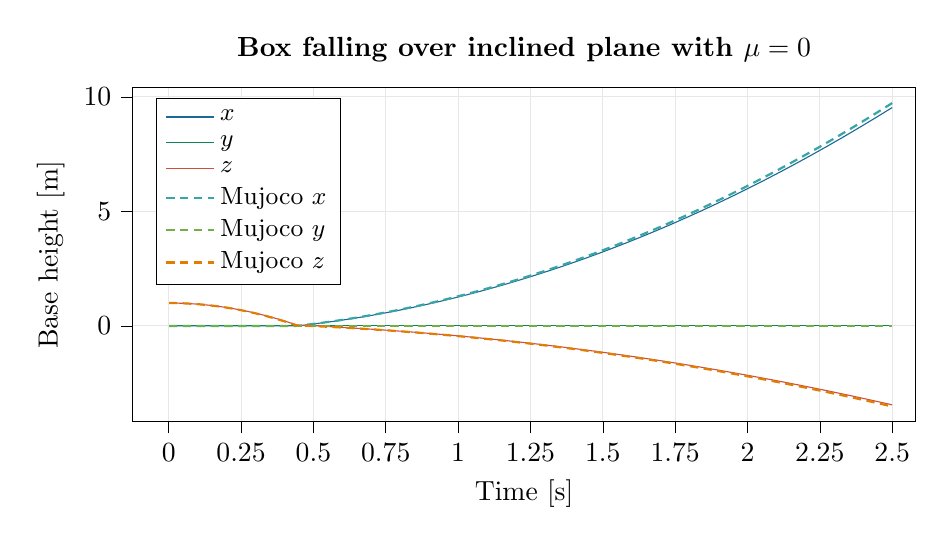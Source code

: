 % This file was created with tikzplotlib v0.10.1.
\begin{tikzpicture}
% [scale=0.6, every node/.style={scale=0.6}]

\definecolor{darkgray176}{RGB}{176,176,176}
\definecolor{darkorange2251245}{RGB}{225,124,5}
\definecolor{indianred2048062}{RGB}{204,80,62}
\definecolor{lightseagreen56166165}{RGB}{56,166,165}
\definecolor{olivedrab11517572}{RGB}{115,175,72}
\definecolor{seagreen1513384}{RGB}{15,133,84}
\definecolor{teal29105150}{RGB}{29,105,150}

\begin{axis}[
% height=3cm,
width=0.95*\textwidth,
height=0.8*\axisdefaultheight,
tick align=outside,
tick pos=left,
title={\textbf{Box falling over inclined plane with $\mu=0$}},
x grid style={darkgray176!30},
xlabel={Time [s]},
xmajorgrids,
xmin=-0.124, xmax=2.58,
xtick style={color=black},
xtick={0, 0.25, 0.5, 0.75, 1, 1.25, 1.5, 1.75, 2, 2.25, 2.5},
y grid style={darkgray176!30},
ylabel={Base height [m]},
ymajorgrids,
ymin=-4.177, ymax=10.393,
ytick style={color=black},
legend cell align={left},
legend pos=north west,
legend style={
  font=\small,
},
]
\addplot [teal29105150]
table {%
0.001 0
0.442 0.001
0.449 0.005
0.453 0.01
0.461 0.023
0.566 0.194
0.589 0.234
0.64 0.333
0.674 0.403
0.706 0.473
0.739 0.548
0.773 0.629
0.808 0.716
0.843 0.807
0.879 0.905
0.916 1.009
0.953 1.118
0.991 1.235
1.03 1.359
1.069 1.488
1.109 1.625
1.15 1.771
1.191 1.922
1.233 2.083
1.276 2.253
1.32 2.433
1.364 2.619
1.409 2.815
1.455 3.023
1.501 3.237
1.548 3.463
1.596 3.701
1.644 3.946
1.693 4.203
1.743 4.474
1.794 4.758
1.845 5.051
1.897 5.357
1.949 5.672
2.002 6.002
2.056 6.347
2.111 6.708
2.166 7.079
2.222 7.466
2.278 7.863
2.336 8.284
2.394 8.717
2.453 9.167
2.5 9.534
};
\addplot [seagreen1513384]
table {%
0.001 0
2.5 0
};
\addplot [indianred2048062]
table {%
0.001 1.0
0.013 0.999
0.025 0.997
0.037 0.993
0.049 0.988
0.062 0.981
0.075 0.972
0.088 0.962
0.102 0.949
0.116 0.934
0.131 0.916
0.146 0.896
0.162 0.871
0.179 0.843
0.196 0.812
0.214 0.776
0.232 0.736
0.251 0.691
0.271 0.64
0.291 0.585
0.312 0.523
0.334 0.453
0.356 0.379
0.379 0.296
0.403 0.204
0.427 0.107
0.443 0.042
0.45 0.024
0.454 0.022
0.458 0.021
0.47 0.02
0.482 0.017
0.494 0.013
0.507 0.007
0.52 -0.001
0.533 -0.011
0.56 -0.033
0.574 -0.046
0.585 -0.057
0.612 -0.074
0.674 -0.12
0.719 -0.156
0.76 -0.191
0.801 -0.228
0.842 -0.266
0.884 -0.308
0.926 -0.352
0.969 -0.398
1.012 -0.447
1.056 -0.499
1.1 -0.554
1.145 -0.612
1.19 -0.672
1.236 -0.736
1.283 -0.804
1.33 -0.874
1.378 -0.949
1.426 -1.026
1.475 -1.107
1.525 -1.193
1.575 -1.282
1.626 -1.376
1.677 -1.473
1.729 -1.574
1.782 -1.681
1.835 -1.791
1.889 -1.906
1.944 -2.027
1.999 -2.151
2.055 -2.281
2.112 -2.418
2.169 -2.558
2.227 -2.704
2.286 -2.856
2.345 -3.013
2.405 -3.176
2.466 -3.347
2.5 -3.444
};
\addplot [thick, lightseagreen56166165, densely dashed]
table {%
0.001 0
0.437 0.001
0.446 0.007
0.484 0.065
0.513 0.11
0.542 0.159
0.572 0.213
0.603 0.271
0.634 0.333
0.666 0.4
0.698 0.47
0.731 0.546
0.765 0.628
0.799 0.713
0.834 0.805
0.87 0.903
0.906 1.006
0.943 1.116
0.981 1.234
1.019 1.356
1.058 1.486
1.098 1.625
1.139 1.772
1.18 1.925
1.222 2.087
1.264 2.255
1.307 2.432
1.351 2.62
1.395 2.814
1.44 3.019
1.486 3.236
1.533 3.464
1.58 3.699
1.628 3.946
1.677 4.206
1.727 4.48
1.777 4.761
1.828 5.057
1.879 5.361
1.931 5.679
1.984 6.012
2.037 6.355
2.091 6.713
2.146 7.088
2.201 7.472
2.258 7.88
2.315 8.299
2.373 8.736
2.431 9.184
2.491 9.658
2.5 9.731
};
\addplot [thick, olivedrab11517572, densely dashed]
table {%
0.001 0
2.5 0
};
\addplot [thick, darkorange2251245, densely dashed]
table {%
0.001 1.0
0.013 0.999
0.025 0.997
0.037 0.993
0.049 0.988
0.062 0.981
0.075 0.972
0.088 0.961
0.102 0.948
0.116 0.933
0.131 0.914
0.146 0.893
0.162 0.869
0.179 0.84
0.196 0.808
0.214 0.771
0.232 0.731
0.251 0.685
0.271 0.633
0.291 0.577
0.312 0.513
0.334 0.442
0.356 0.366
0.379 0.282
0.403 0.188
0.427 0.088
0.438 0.044
0.445 0.024
0.45 0.022
0.462 0.018
0.474 0.012
0.487 0.004
0.521 -0.018
0.559 -0.042
0.597 -0.068
0.636 -0.096
0.675 -0.126
0.715 -0.159
0.755 -0.193
0.795 -0.229
0.836 -0.268
0.877 -0.309
0.919 -0.353
0.961 -0.4
1.004 -0.449
1.047 -0.501
1.091 -0.556
1.136 -0.614
1.181 -0.675
1.227 -0.74
1.273 -0.807
1.32 -0.879
1.368 -0.954
1.416 -1.032
1.465 -1.115
1.514 -1.2
1.564 -1.29
1.614 -1.383
1.665 -1.481
1.717 -1.584
1.769 -1.69
1.822 -1.801
1.876 -1.918
1.93 -2.038
1.985 -2.164
2.041 -2.296
2.097 -2.431
2.153 -2.571
2.211 -2.719
2.27 -2.873
2.329 -3.032
2.389 -3.198
2.449 -3.367
2.5 -3.515
};

\addlegendentry{$x$}
\addlegendentry{$y$}
\addlegendentry{$z$}

\addlegendentry{Mujoco $x$}
\addlegendentry{Mujoco $y$}
\addlegendentry{Mujoco $z$}

\end{axis}

\end{tikzpicture}